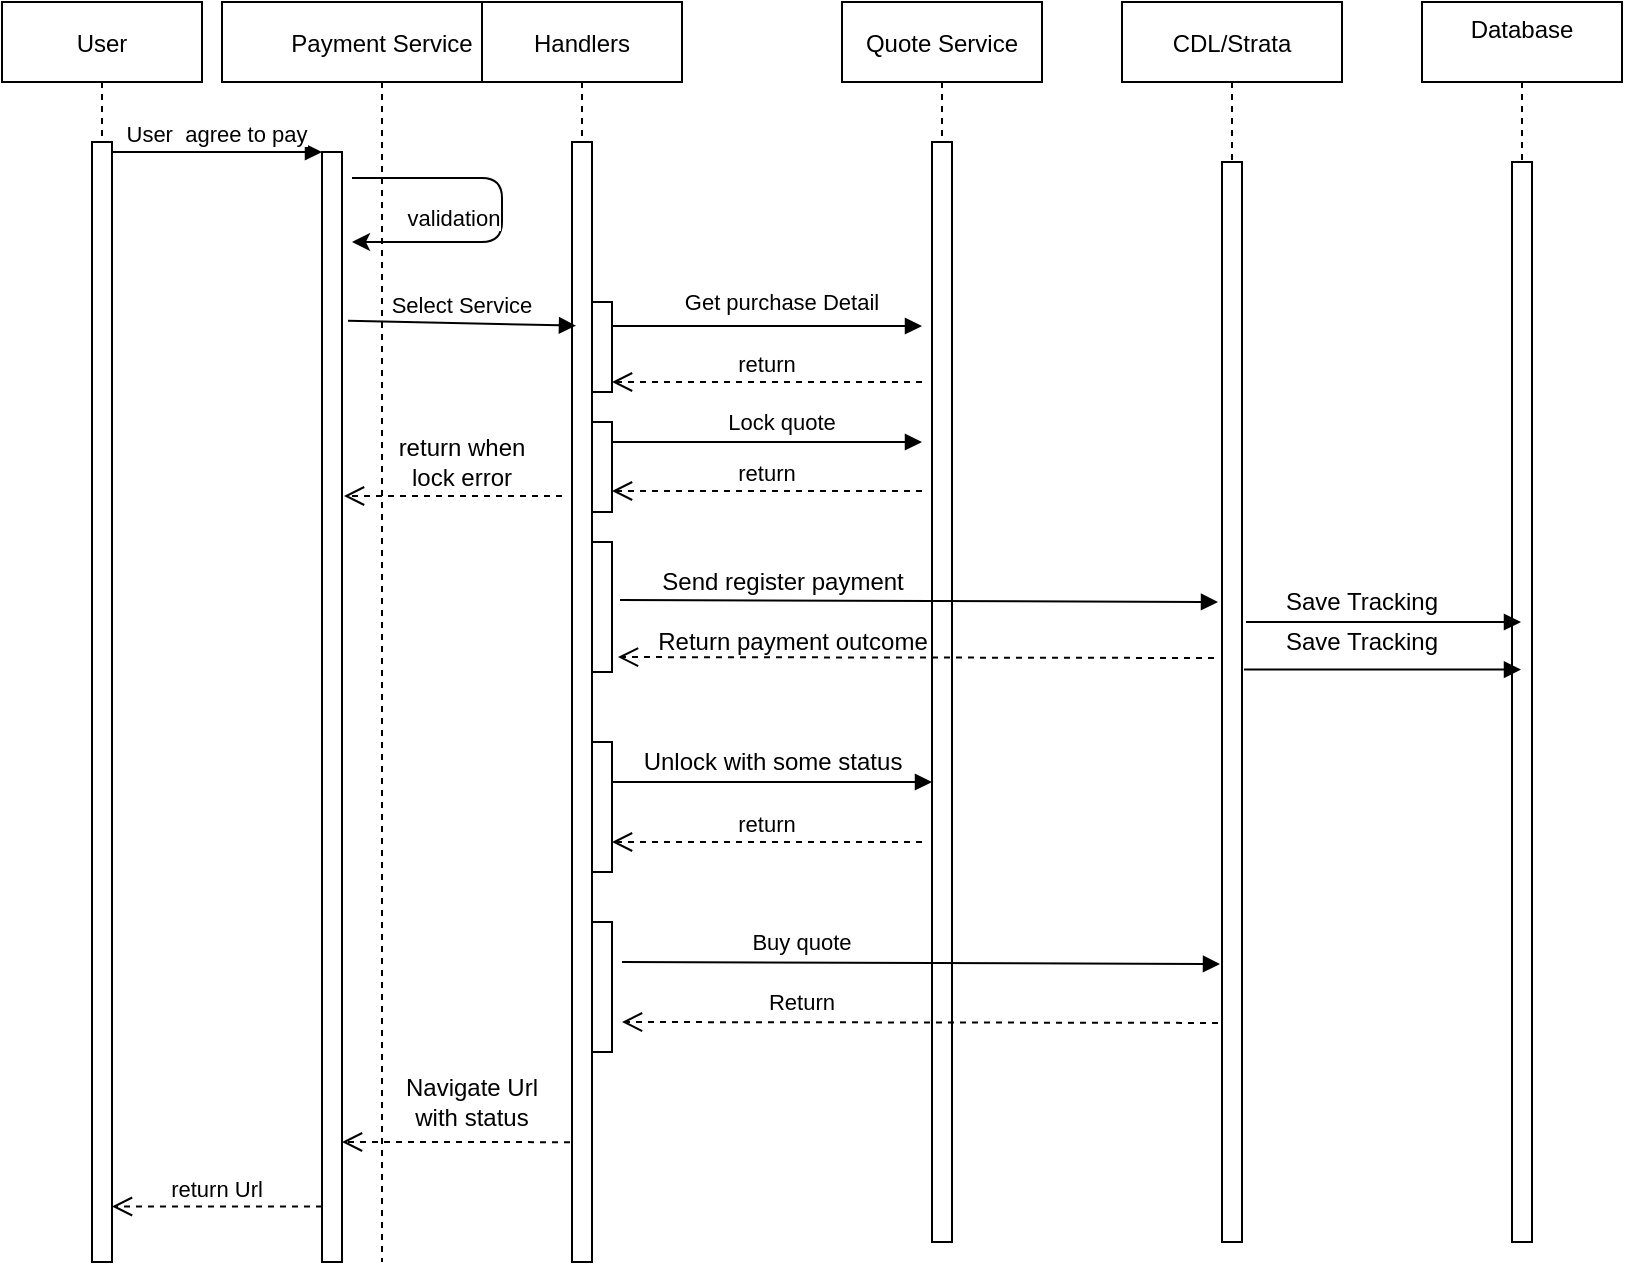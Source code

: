 <mxfile version="15.2.9" type="github">
  <diagram id="kgpKYQtTHZ0yAKxKKP6v" name="Page-1">
    <mxGraphModel dx="1422" dy="794" grid="1" gridSize="10" guides="1" tooltips="1" connect="1" arrows="1" fold="1" page="1" pageScale="1" pageWidth="850" pageHeight="1100" math="0" shadow="0">
      <root>
        <mxCell id="0" />
        <mxCell id="1" parent="0" />
        <mxCell id="3nuBFxr9cyL0pnOWT2aG-1" value="User" style="shape=umlLifeline;perimeter=lifelinePerimeter;container=1;collapsible=0;recursiveResize=0;rounded=0;shadow=0;strokeWidth=1;" parent="1" vertex="1">
          <mxGeometry x="20" y="80" width="100" height="630" as="geometry" />
        </mxCell>
        <mxCell id="3nuBFxr9cyL0pnOWT2aG-2" value="" style="points=[];perimeter=orthogonalPerimeter;rounded=0;shadow=0;strokeWidth=1;" parent="3nuBFxr9cyL0pnOWT2aG-1" vertex="1">
          <mxGeometry x="45" y="70" width="10" height="560" as="geometry" />
        </mxCell>
        <mxCell id="3nuBFxr9cyL0pnOWT2aG-5" value="Payment Service" style="shape=umlLifeline;perimeter=lifelinePerimeter;container=1;collapsible=0;recursiveResize=0;rounded=0;shadow=0;strokeWidth=1;" parent="1" vertex="1">
          <mxGeometry x="130" y="80" width="160" height="630" as="geometry" />
        </mxCell>
        <mxCell id="3nuBFxr9cyL0pnOWT2aG-6" value="" style="points=[];perimeter=orthogonalPerimeter;rounded=0;shadow=0;strokeWidth=1;" parent="3nuBFxr9cyL0pnOWT2aG-5" vertex="1">
          <mxGeometry x="50" y="75" width="10" height="555" as="geometry" />
        </mxCell>
        <mxCell id="ikTmtLyOP_5VFvTUV_Do-5" value="" style="endArrow=classic;html=1;startArrow=none;" edge="1" parent="3nuBFxr9cyL0pnOWT2aG-5">
          <mxGeometry width="50" height="50" relative="1" as="geometry">
            <mxPoint x="65" y="88" as="sourcePoint" />
            <mxPoint x="65" y="120" as="targetPoint" />
            <Array as="points">
              <mxPoint x="140" y="88" />
              <mxPoint x="140" y="120" />
            </Array>
          </mxGeometry>
        </mxCell>
        <mxCell id="ikTmtLyOP_5VFvTUV_Do-40" value="return when lock error" style="text;html=1;strokeColor=none;fillColor=none;align=center;verticalAlign=middle;whiteSpace=wrap;rounded=0;" vertex="1" parent="3nuBFxr9cyL0pnOWT2aG-5">
          <mxGeometry x="80" y="220" width="80" height="20" as="geometry" />
        </mxCell>
        <mxCell id="ikTmtLyOP_5VFvTUV_Do-51" value="" style="verticalAlign=bottom;endArrow=open;dashed=1;endSize=8;shadow=0;strokeWidth=1;exitX=0.5;exitY=0.893;exitDx=0;exitDy=0;exitPerimeter=0;" edge="1" parent="3nuBFxr9cyL0pnOWT2aG-5" source="ikTmtLyOP_5VFvTUV_Do-25">
          <mxGeometry relative="1" as="geometry">
            <mxPoint x="60" y="570" as="targetPoint" />
            <mxPoint x="169" y="570" as="sourcePoint" />
            <Array as="points" />
          </mxGeometry>
        </mxCell>
        <mxCell id="ikTmtLyOP_5VFvTUV_Do-52" value="Navigate Url with status" style="text;html=1;strokeColor=none;fillColor=none;align=center;verticalAlign=middle;whiteSpace=wrap;rounded=0;" vertex="1" parent="3nuBFxr9cyL0pnOWT2aG-5">
          <mxGeometry x="90" y="540" width="70" height="20" as="geometry" />
        </mxCell>
        <mxCell id="3nuBFxr9cyL0pnOWT2aG-7" value="return Url" style="verticalAlign=bottom;endArrow=open;dashed=1;endSize=8;exitX=0;exitY=0.95;shadow=0;strokeWidth=1;" parent="1" source="3nuBFxr9cyL0pnOWT2aG-6" target="3nuBFxr9cyL0pnOWT2aG-2" edge="1">
          <mxGeometry relative="1" as="geometry">
            <mxPoint x="275" y="236" as="targetPoint" />
          </mxGeometry>
        </mxCell>
        <mxCell id="3nuBFxr9cyL0pnOWT2aG-8" value="User  agree to pay" style="verticalAlign=bottom;endArrow=block;entryX=0;entryY=0;shadow=0;strokeWidth=1;" parent="1" source="3nuBFxr9cyL0pnOWT2aG-2" target="3nuBFxr9cyL0pnOWT2aG-6" edge="1">
          <mxGeometry relative="1" as="geometry">
            <mxPoint x="275" y="160" as="sourcePoint" />
          </mxGeometry>
        </mxCell>
        <mxCell id="ikTmtLyOP_5VFvTUV_Do-1" value="CDL/Strata" style="shape=umlLifeline;perimeter=lifelinePerimeter;container=1;collapsible=0;recursiveResize=0;rounded=0;shadow=0;strokeWidth=1;" vertex="1" parent="1">
          <mxGeometry x="580" y="80" width="110" height="620" as="geometry" />
        </mxCell>
        <mxCell id="ikTmtLyOP_5VFvTUV_Do-2" value="" style="points=[];perimeter=orthogonalPerimeter;rounded=0;shadow=0;strokeWidth=1;" vertex="1" parent="ikTmtLyOP_5VFvTUV_Do-1">
          <mxGeometry x="50" y="80" width="10" height="540" as="geometry" />
        </mxCell>
        <mxCell id="ikTmtLyOP_5VFvTUV_Do-3" value="Database&#xa;" style="shape=umlLifeline;perimeter=lifelinePerimeter;container=1;collapsible=0;recursiveResize=0;rounded=0;shadow=0;strokeWidth=1;" vertex="1" parent="1">
          <mxGeometry x="730" y="80" width="100" height="620" as="geometry" />
        </mxCell>
        <mxCell id="ikTmtLyOP_5VFvTUV_Do-4" value="" style="points=[];perimeter=orthogonalPerimeter;rounded=0;shadow=0;strokeWidth=1;" vertex="1" parent="ikTmtLyOP_5VFvTUV_Do-3">
          <mxGeometry x="45" y="80" width="10" height="540" as="geometry" />
        </mxCell>
        <mxCell id="ikTmtLyOP_5VFvTUV_Do-11" value="Quote Service" style="shape=umlLifeline;perimeter=lifelinePerimeter;container=1;collapsible=0;recursiveResize=0;rounded=0;shadow=0;strokeWidth=1;" vertex="1" parent="1">
          <mxGeometry x="440" y="80" width="100" height="620" as="geometry" />
        </mxCell>
        <mxCell id="ikTmtLyOP_5VFvTUV_Do-12" value="" style="points=[];perimeter=orthogonalPerimeter;rounded=0;shadow=0;strokeWidth=1;" vertex="1" parent="ikTmtLyOP_5VFvTUV_Do-11">
          <mxGeometry x="45" y="70" width="10" height="550" as="geometry" />
        </mxCell>
        <mxCell id="ikTmtLyOP_5VFvTUV_Do-19" value="Return payment outcome" style="text;html=1;align=center;verticalAlign=middle;resizable=0;points=[];autosize=1;strokeColor=none;fillColor=none;" vertex="1" parent="ikTmtLyOP_5VFvTUV_Do-11">
          <mxGeometry x="-100" y="310" width="150" height="20" as="geometry" />
        </mxCell>
        <mxCell id="ikTmtLyOP_5VFvTUV_Do-42" value="" style="verticalAlign=bottom;endArrow=block;shadow=0;strokeWidth=1;" edge="1" parent="ikTmtLyOP_5VFvTUV_Do-11">
          <mxGeometry x="-1" y="94" relative="1" as="geometry">
            <mxPoint x="-115" y="390" as="sourcePoint" />
            <mxPoint x="45" y="390" as="targetPoint" />
            <Array as="points" />
            <mxPoint x="-79" y="49" as="offset" />
          </mxGeometry>
        </mxCell>
        <mxCell id="ikTmtLyOP_5VFvTUV_Do-7" value="Send register payment" style="text;html=1;align=center;verticalAlign=middle;resizable=0;points=[];autosize=1;strokeColor=none;fillColor=none;" vertex="1" parent="1">
          <mxGeometry x="340" y="360" width="140" height="20" as="geometry" />
        </mxCell>
        <mxCell id="ikTmtLyOP_5VFvTUV_Do-21" value="" style="verticalAlign=bottom;endArrow=block;shadow=0;strokeWidth=1;" edge="1" parent="1" target="ikTmtLyOP_5VFvTUV_Do-3">
          <mxGeometry x="-0.57" y="40" relative="1" as="geometry">
            <mxPoint x="642" y="390" as="sourcePoint" />
            <mxPoint x="779" y="310" as="targetPoint" />
            <Array as="points" />
            <mxPoint as="offset" />
          </mxGeometry>
        </mxCell>
        <mxCell id="ikTmtLyOP_5VFvTUV_Do-9" value="Save Tracking" style="text;html=1;strokeColor=none;fillColor=none;align=center;verticalAlign=middle;whiteSpace=wrap;rounded=0;" vertex="1" parent="1">
          <mxGeometry x="660" y="370" width="80" height="20" as="geometry" />
        </mxCell>
        <mxCell id="ikTmtLyOP_5VFvTUV_Do-22" value="" style="verticalAlign=bottom;endArrow=block;shadow=0;strokeWidth=1;exitX=1.1;exitY=0.47;exitDx=0;exitDy=0;exitPerimeter=0;" edge="1" parent="1" source="ikTmtLyOP_5VFvTUV_Do-2" target="ikTmtLyOP_5VFvTUV_Do-3">
          <mxGeometry x="-0.57" y="40" relative="1" as="geometry">
            <mxPoint x="620" y="350" as="sourcePoint" />
            <mxPoint x="770" y="390" as="targetPoint" />
            <Array as="points" />
            <mxPoint as="offset" />
          </mxGeometry>
        </mxCell>
        <mxCell id="ikTmtLyOP_5VFvTUV_Do-23" value="Save Tracking" style="text;html=1;strokeColor=none;fillColor=none;align=center;verticalAlign=middle;whiteSpace=wrap;rounded=0;" vertex="1" parent="1">
          <mxGeometry x="660" y="390" width="80" height="20" as="geometry" />
        </mxCell>
        <mxCell id="ikTmtLyOP_5VFvTUV_Do-24" value="Handlers" style="shape=umlLifeline;perimeter=lifelinePerimeter;container=1;collapsible=0;recursiveResize=0;rounded=0;shadow=0;strokeWidth=1;" vertex="1" parent="1">
          <mxGeometry x="260" y="80" width="100" height="630" as="geometry" />
        </mxCell>
        <mxCell id="ikTmtLyOP_5VFvTUV_Do-25" value="" style="points=[];perimeter=orthogonalPerimeter;rounded=0;shadow=0;strokeWidth=1;" vertex="1" parent="ikTmtLyOP_5VFvTUV_Do-24">
          <mxGeometry x="45" y="70" width="10" height="560" as="geometry" />
        </mxCell>
        <mxCell id="ikTmtLyOP_5VFvTUV_Do-17" value="" style="points=[];perimeter=orthogonalPerimeter;rounded=0;shadow=0;strokeWidth=1;" vertex="1" parent="ikTmtLyOP_5VFvTUV_Do-24">
          <mxGeometry x="55" y="150" width="10" height="45" as="geometry" />
        </mxCell>
        <mxCell id="ikTmtLyOP_5VFvTUV_Do-18" value="" style="points=[];perimeter=orthogonalPerimeter;rounded=0;shadow=0;strokeWidth=1;" vertex="1" parent="ikTmtLyOP_5VFvTUV_Do-24">
          <mxGeometry x="55" y="270" width="10" height="65" as="geometry" />
        </mxCell>
        <mxCell id="ikTmtLyOP_5VFvTUV_Do-32" value="" style="verticalAlign=bottom;endArrow=block;shadow=0;strokeWidth=1;exitX=1.4;exitY=0.446;exitDx=0;exitDy=0;exitPerimeter=0;" edge="1" parent="ikTmtLyOP_5VFvTUV_Do-24" source="ikTmtLyOP_5VFvTUV_Do-18">
          <mxGeometry x="-1" y="94" relative="1" as="geometry">
            <mxPoint x="65" y="272" as="sourcePoint" />
            <mxPoint x="368" y="300" as="targetPoint" />
            <Array as="points" />
            <mxPoint x="-79" y="49" as="offset" />
          </mxGeometry>
        </mxCell>
        <mxCell id="ikTmtLyOP_5VFvTUV_Do-34" value="" style="points=[];perimeter=orthogonalPerimeter;rounded=0;shadow=0;strokeWidth=1;" vertex="1" parent="ikTmtLyOP_5VFvTUV_Do-24">
          <mxGeometry x="55" y="210" width="10" height="45" as="geometry" />
        </mxCell>
        <mxCell id="ikTmtLyOP_5VFvTUV_Do-35" value="" style="verticalAlign=bottom;endArrow=block;shadow=0;strokeWidth=1;" edge="1" parent="ikTmtLyOP_5VFvTUV_Do-24">
          <mxGeometry x="-1" y="94" relative="1" as="geometry">
            <mxPoint x="65" y="220" as="sourcePoint" />
            <mxPoint x="220" y="220" as="targetPoint" />
            <Array as="points" />
            <mxPoint x="-79" y="49" as="offset" />
          </mxGeometry>
        </mxCell>
        <mxCell id="ikTmtLyOP_5VFvTUV_Do-41" value="" style="points=[];perimeter=orthogonalPerimeter;rounded=0;shadow=0;strokeWidth=1;" vertex="1" parent="ikTmtLyOP_5VFvTUV_Do-24">
          <mxGeometry x="55" y="370" width="10" height="65" as="geometry" />
        </mxCell>
        <mxCell id="ikTmtLyOP_5VFvTUV_Do-44" value="return" style="verticalAlign=bottom;endArrow=open;dashed=1;endSize=8;shadow=0;strokeWidth=1;" edge="1" parent="ikTmtLyOP_5VFvTUV_Do-24">
          <mxGeometry relative="1" as="geometry">
            <mxPoint x="65" y="420" as="targetPoint" />
            <mxPoint x="220" y="420" as="sourcePoint" />
            <Array as="points" />
          </mxGeometry>
        </mxCell>
        <mxCell id="ikTmtLyOP_5VFvTUV_Do-13" value="validation" style="verticalAlign=bottom;endArrow=block;shadow=0;strokeWidth=1;" edge="1" parent="ikTmtLyOP_5VFvTUV_Do-24">
          <mxGeometry x="-1" y="94" relative="1" as="geometry">
            <mxPoint x="65" y="162" as="sourcePoint" />
            <mxPoint x="220" y="162" as="targetPoint" />
            <Array as="points" />
            <mxPoint x="-79" y="49" as="offset" />
          </mxGeometry>
        </mxCell>
        <mxCell id="ikTmtLyOP_5VFvTUV_Do-45" value="" style="points=[];perimeter=orthogonalPerimeter;rounded=0;shadow=0;strokeWidth=1;" vertex="1" parent="ikTmtLyOP_5VFvTUV_Do-24">
          <mxGeometry x="55" y="460" width="10" height="65" as="geometry" />
        </mxCell>
        <mxCell id="ikTmtLyOP_5VFvTUV_Do-10" value="" style="verticalAlign=bottom;endArrow=open;dashed=1;endSize=8;shadow=0;strokeWidth=1;entryX=1.3;entryY=0.885;entryDx=0;entryDy=0;entryPerimeter=0;" edge="1" parent="1" target="ikTmtLyOP_5VFvTUV_Do-18">
          <mxGeometry x="-0.03" relative="1" as="geometry">
            <mxPoint x="330" y="334" as="targetPoint" />
            <mxPoint x="626" y="408" as="sourcePoint" />
            <Array as="points" />
            <mxPoint as="offset" />
          </mxGeometry>
        </mxCell>
        <mxCell id="ikTmtLyOP_5VFvTUV_Do-30" value="&lt;span style=&quot;font-size: 11px ; background-color: rgb(255 , 255 , 255)&quot;&gt;Get purchase Detail&lt;/span&gt;" style="text;html=1;strokeColor=none;fillColor=none;align=center;verticalAlign=middle;whiteSpace=wrap;rounded=0;" vertex="1" parent="1">
          <mxGeometry x="360" y="220" width="100" height="20" as="geometry" />
        </mxCell>
        <mxCell id="ikTmtLyOP_5VFvTUV_Do-14" value="return" style="verticalAlign=bottom;endArrow=open;dashed=1;endSize=8;shadow=0;strokeWidth=1;" edge="1" parent="1">
          <mxGeometry relative="1" as="geometry">
            <mxPoint x="325" y="270" as="targetPoint" />
            <mxPoint x="480" y="270" as="sourcePoint" />
            <Array as="points" />
          </mxGeometry>
        </mxCell>
        <mxCell id="ikTmtLyOP_5VFvTUV_Do-36" value="&lt;span style=&quot;font-size: 11px ; background-color: rgb(255 , 255 , 255)&quot;&gt;Lock quote&lt;/span&gt;" style="text;html=1;strokeColor=none;fillColor=none;align=center;verticalAlign=middle;whiteSpace=wrap;rounded=0;" vertex="1" parent="1">
          <mxGeometry x="360" y="280" width="100" height="20" as="geometry" />
        </mxCell>
        <mxCell id="ikTmtLyOP_5VFvTUV_Do-38" value="return" style="verticalAlign=bottom;endArrow=open;dashed=1;endSize=8;shadow=0;strokeWidth=1;" edge="1" parent="1">
          <mxGeometry relative="1" as="geometry">
            <mxPoint x="325" y="324.5" as="targetPoint" />
            <mxPoint x="480" y="324.5" as="sourcePoint" />
            <Array as="points" />
          </mxGeometry>
        </mxCell>
        <mxCell id="ikTmtLyOP_5VFvTUV_Do-39" value="" style="verticalAlign=bottom;endArrow=open;dashed=1;endSize=8;shadow=0;strokeWidth=1;" edge="1" parent="1">
          <mxGeometry relative="1" as="geometry">
            <mxPoint x="191" y="327" as="targetPoint" />
            <mxPoint x="300" y="327" as="sourcePoint" />
            <Array as="points" />
          </mxGeometry>
        </mxCell>
        <mxCell id="ikTmtLyOP_5VFvTUV_Do-43" value="Unlock with some status" style="text;html=1;align=center;verticalAlign=middle;resizable=0;points=[];autosize=1;strokeColor=none;fillColor=none;" vertex="1" parent="1">
          <mxGeometry x="335" y="450" width="140" height="20" as="geometry" />
        </mxCell>
        <mxCell id="ikTmtLyOP_5VFvTUV_Do-27" value="Select Service" style="verticalAlign=bottom;endArrow=block;entryX=0.2;entryY=0.164;shadow=0;strokeWidth=1;entryDx=0;entryDy=0;entryPerimeter=0;exitX=1.3;exitY=0.152;exitDx=0;exitDy=0;exitPerimeter=0;" edge="1" parent="1" source="3nuBFxr9cyL0pnOWT2aG-6" target="ikTmtLyOP_5VFvTUV_Do-25">
          <mxGeometry relative="1" as="geometry">
            <mxPoint x="185" y="220.0" as="sourcePoint" />
            <mxPoint x="295" y="220.0" as="targetPoint" />
          </mxGeometry>
        </mxCell>
        <mxCell id="ikTmtLyOP_5VFvTUV_Do-46" value="" style="verticalAlign=bottom;endArrow=block;shadow=0;strokeWidth=1;exitX=1.4;exitY=0.446;exitDx=0;exitDy=0;exitPerimeter=0;" edge="1" parent="1">
          <mxGeometry x="-1" y="94" relative="1" as="geometry">
            <mxPoint x="330" y="560" as="sourcePoint" />
            <mxPoint x="629" y="561.01" as="targetPoint" />
            <Array as="points" />
            <mxPoint x="-79" y="49" as="offset" />
          </mxGeometry>
        </mxCell>
        <mxCell id="ikTmtLyOP_5VFvTUV_Do-47" value="" style="verticalAlign=bottom;endArrow=open;dashed=1;endSize=8;shadow=0;strokeWidth=1;entryX=1.3;entryY=0.885;entryDx=0;entryDy=0;entryPerimeter=0;" edge="1" parent="1">
          <mxGeometry x="-0.03" relative="1" as="geometry">
            <mxPoint x="330" y="589.995" as="targetPoint" />
            <mxPoint x="628" y="590.47" as="sourcePoint" />
            <Array as="points" />
            <mxPoint as="offset" />
          </mxGeometry>
        </mxCell>
        <mxCell id="ikTmtLyOP_5VFvTUV_Do-48" value="&lt;span style=&quot;font-size: 11px ; background-color: rgb(255 , 255 , 255)&quot;&gt;Buy quote&lt;/span&gt;" style="text;html=1;strokeColor=none;fillColor=none;align=center;verticalAlign=middle;whiteSpace=wrap;rounded=0;" vertex="1" parent="1">
          <mxGeometry x="370" y="540" width="100" height="20" as="geometry" />
        </mxCell>
        <mxCell id="ikTmtLyOP_5VFvTUV_Do-49" value="&lt;span style=&quot;font-size: 11px ; background-color: rgb(255 , 255 , 255)&quot;&gt;Return&lt;/span&gt;" style="text;html=1;strokeColor=none;fillColor=none;align=center;verticalAlign=middle;whiteSpace=wrap;rounded=0;" vertex="1" parent="1">
          <mxGeometry x="370" y="570" width="100" height="20" as="geometry" />
        </mxCell>
      </root>
    </mxGraphModel>
  </diagram>
</mxfile>
